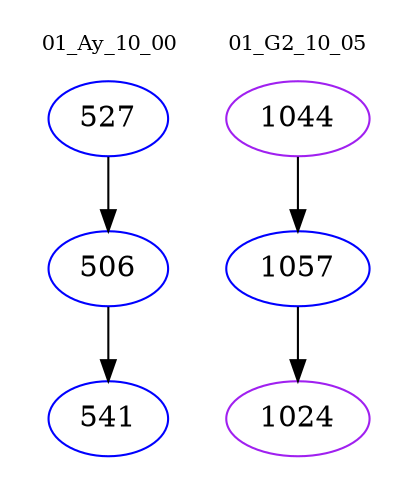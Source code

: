 digraph{
subgraph cluster_0 {
color = white
label = "01_Ay_10_00";
fontsize=10;
T0_527 [label="527", color="blue"]
T0_527 -> T0_506 [color="black"]
T0_506 [label="506", color="blue"]
T0_506 -> T0_541 [color="black"]
T0_541 [label="541", color="blue"]
}
subgraph cluster_1 {
color = white
label = "01_G2_10_05";
fontsize=10;
T1_1044 [label="1044", color="purple"]
T1_1044 -> T1_1057 [color="black"]
T1_1057 [label="1057", color="blue"]
T1_1057 -> T1_1024 [color="black"]
T1_1024 [label="1024", color="purple"]
}
}

